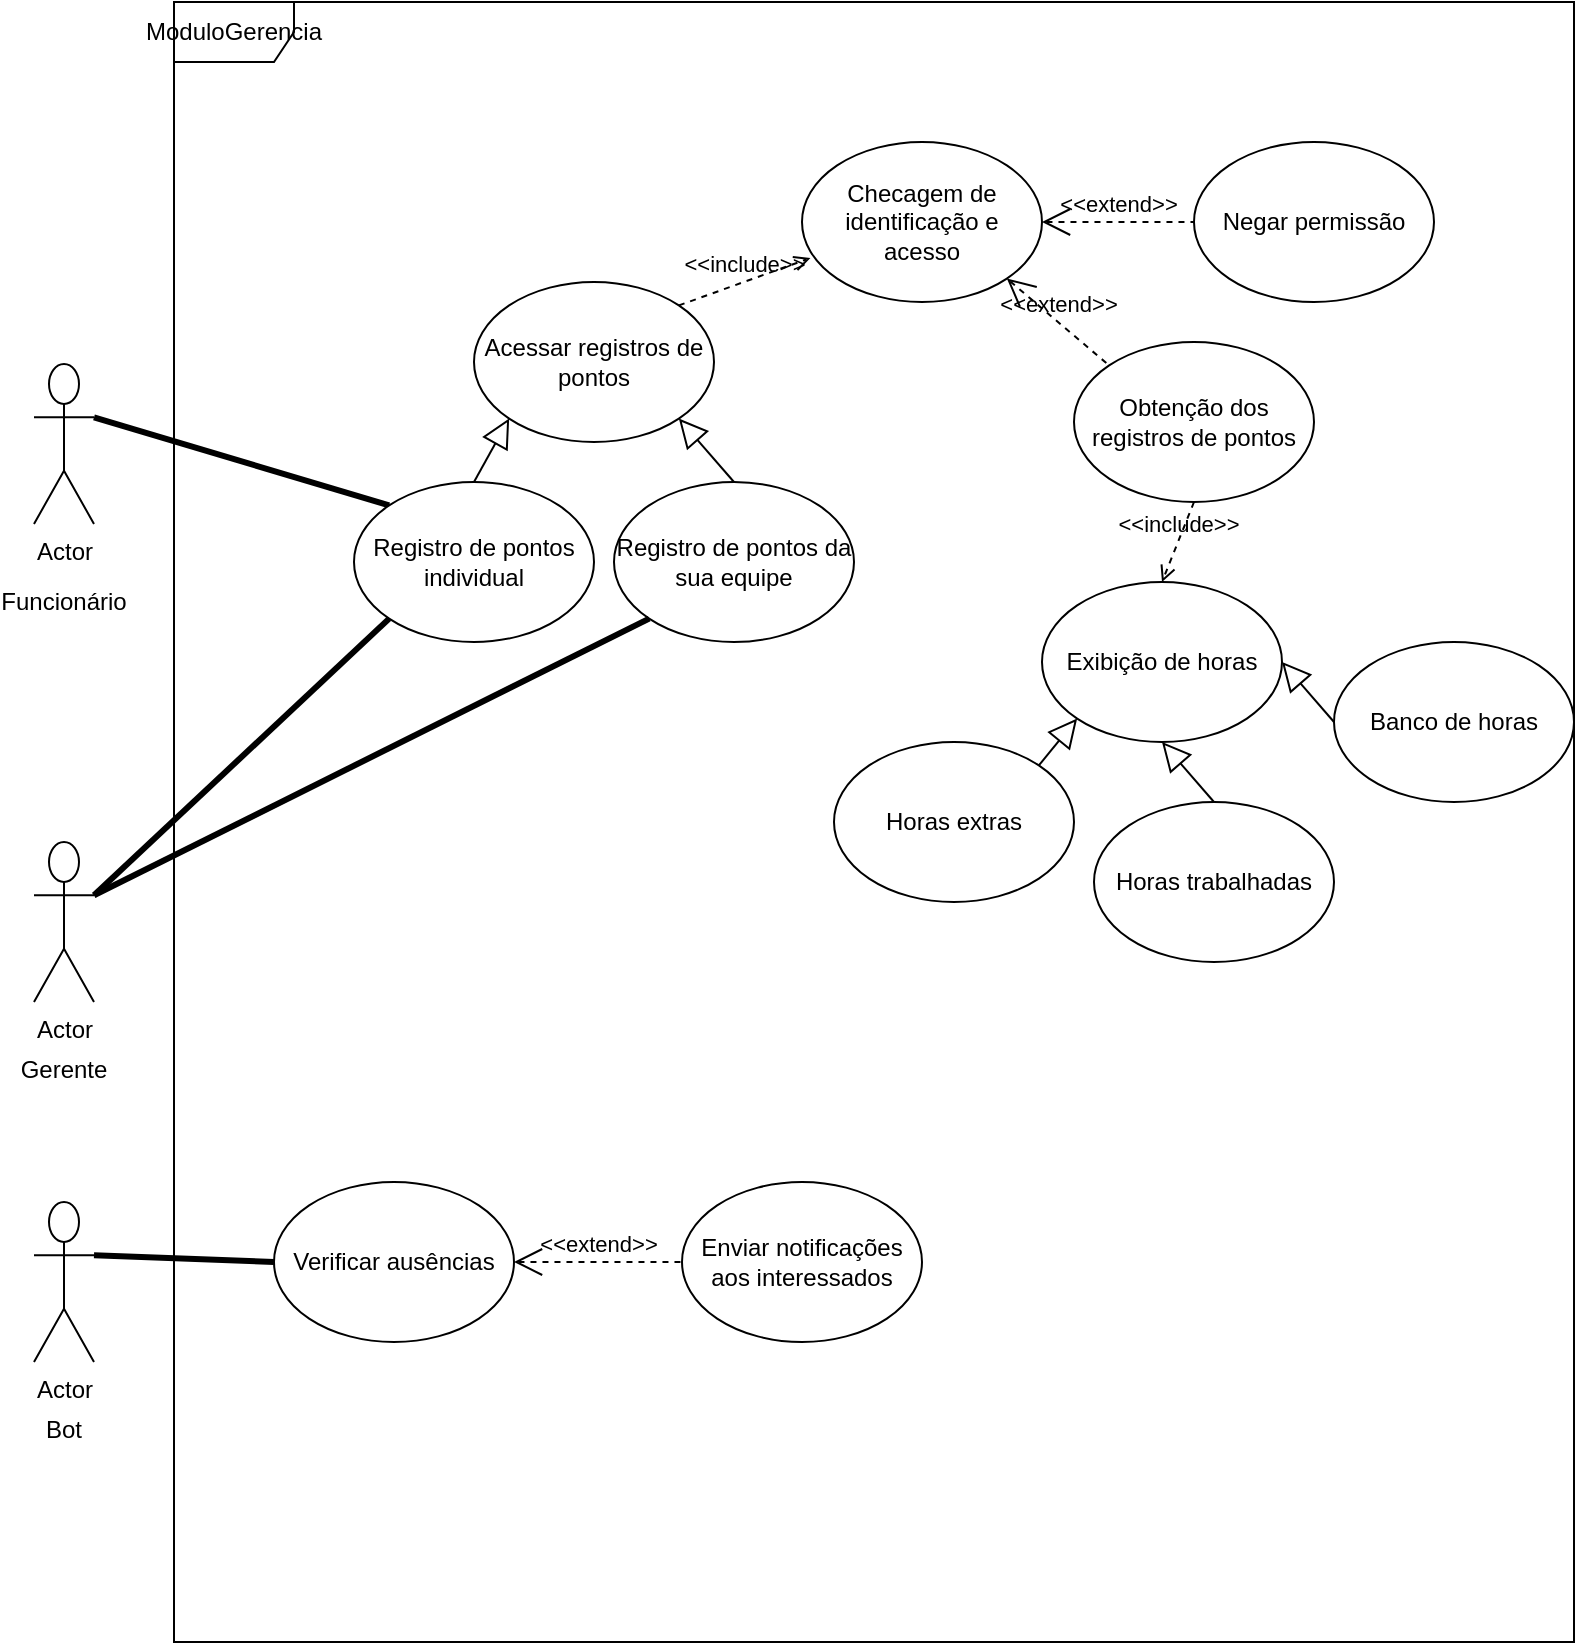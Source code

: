 <mxfile version="14.5.10" type="device"><diagram id="xMt4X_LHy3N_VaBiQdar" name="Page-1"><mxGraphModel dx="1138" dy="511" grid="1" gridSize="10" guides="1" tooltips="1" connect="1" arrows="1" fold="1" page="1" pageScale="1" pageWidth="827" pageHeight="1169" math="0" shadow="0"><root><mxCell id="0"/><mxCell id="1" parent="0"/><mxCell id="_1gRqPf9OUlvjhR0BVZI-4" value="Actor" style="shape=umlActor;verticalLabelPosition=bottom;verticalAlign=top;html=1;outlineConnect=0;" parent="1" vertex="1"><mxGeometry x="30" y="221" width="30" height="80" as="geometry"/></mxCell><mxCell id="g-mYSLrAv-5Q6aC7A1Hs-4" value="" style="endArrow=none;startArrow=none;endFill=0;startFill=0;endSize=8;html=1;verticalAlign=bottom;labelBackgroundColor=none;strokeWidth=3;exitX=1;exitY=0.333;exitDx=0;exitDy=0;exitPerimeter=0;entryX=0;entryY=0;entryDx=0;entryDy=0;" parent="1" source="_1gRqPf9OUlvjhR0BVZI-4" target="48c0xk20tSyRVrcV6fkV-2" edge="1"><mxGeometry width="160" relative="1" as="geometry"><mxPoint x="330" y="200" as="sourcePoint"/><mxPoint x="190" y="160" as="targetPoint"/></mxGeometry></mxCell><mxCell id="g-mYSLrAv-5Q6aC7A1Hs-32" value="Actor" style="shape=umlActor;verticalLabelPosition=bottom;verticalAlign=top;html=1;outlineConnect=0;" parent="1" vertex="1"><mxGeometry x="30" y="460" width="30" height="80" as="geometry"/></mxCell><mxCell id="g-mYSLrAv-5Q6aC7A1Hs-33" value="Gerente" style="text;html=1;strokeColor=none;fillColor=none;align=center;verticalAlign=middle;whiteSpace=wrap;rounded=0;" parent="1" vertex="1"><mxGeometry x="25" y="564" width="40" height="20" as="geometry"/></mxCell><mxCell id="g-mYSLrAv-5Q6aC7A1Hs-34" value="Funcionário" style="text;html=1;strokeColor=none;fillColor=none;align=center;verticalAlign=middle;whiteSpace=wrap;rounded=0;" parent="1" vertex="1"><mxGeometry x="20" y="320" width="50" height="40" as="geometry"/></mxCell><mxCell id="g-mYSLrAv-5Q6aC7A1Hs-37" value="" style="endArrow=none;startArrow=none;endFill=0;startFill=0;endSize=8;html=1;verticalAlign=bottom;labelBackgroundColor=none;strokeWidth=3;exitX=1;exitY=0.333;exitDx=0;exitDy=0;exitPerimeter=0;entryX=0;entryY=1;entryDx=0;entryDy=0;" parent="1" source="g-mYSLrAv-5Q6aC7A1Hs-32" target="48c0xk20tSyRVrcV6fkV-2" edge="1"><mxGeometry width="160" relative="1" as="geometry"><mxPoint x="70" y="257.667" as="sourcePoint"/><mxPoint x="240" y="510" as="targetPoint"/></mxGeometry></mxCell><mxCell id="48c0xk20tSyRVrcV6fkV-1" value="Acessar registros de pontos" style="ellipse;whiteSpace=wrap;html=1;" parent="1" vertex="1"><mxGeometry x="250" y="180" width="120" height="80" as="geometry"/></mxCell><mxCell id="48c0xk20tSyRVrcV6fkV-2" value="Registro de pontos individual" style="ellipse;whiteSpace=wrap;html=1;" parent="1" vertex="1"><mxGeometry x="190" y="280" width="120" height="80" as="geometry"/></mxCell><mxCell id="48c0xk20tSyRVrcV6fkV-3" value="Registro de pontos da sua equipe" style="ellipse;whiteSpace=wrap;html=1;" parent="1" vertex="1"><mxGeometry x="320" y="280" width="120" height="80" as="geometry"/></mxCell><mxCell id="48c0xk20tSyRVrcV6fkV-4" value="" style="edgeStyle=none;html=1;endSize=12;endArrow=block;endFill=0;entryX=0;entryY=1;entryDx=0;entryDy=0;exitX=0.5;exitY=0;exitDx=0;exitDy=0;" parent="1" source="48c0xk20tSyRVrcV6fkV-2" target="48c0xk20tSyRVrcV6fkV-1" edge="1"><mxGeometry width="160" relative="1" as="geometry"><mxPoint x="330" y="320" as="sourcePoint"/><mxPoint x="490" y="320" as="targetPoint"/></mxGeometry></mxCell><mxCell id="48c0xk20tSyRVrcV6fkV-5" value="" style="edgeStyle=none;html=1;endSize=12;endArrow=block;endFill=0;entryX=1;entryY=1;entryDx=0;entryDy=0;exitX=0.5;exitY=0;exitDx=0;exitDy=0;" parent="1" source="48c0xk20tSyRVrcV6fkV-3" target="48c0xk20tSyRVrcV6fkV-1" edge="1"><mxGeometry width="160" relative="1" as="geometry"><mxPoint x="260" y="290" as="sourcePoint"/><mxPoint x="277.574" y="258.284" as="targetPoint"/></mxGeometry></mxCell><mxCell id="48c0xk20tSyRVrcV6fkV-6" value="" style="endArrow=none;startArrow=none;endFill=0;startFill=0;endSize=8;html=1;verticalAlign=bottom;labelBackgroundColor=none;strokeWidth=3;entryX=0;entryY=1;entryDx=0;entryDy=0;exitX=1;exitY=0.333;exitDx=0;exitDy=0;exitPerimeter=0;" parent="1" source="g-mYSLrAv-5Q6aC7A1Hs-32" target="48c0xk20tSyRVrcV6fkV-3" edge="1"><mxGeometry width="160" relative="1" as="geometry"><mxPoint x="60" y="480" as="sourcePoint"/><mxPoint x="217.574" y="358.284" as="targetPoint"/></mxGeometry></mxCell><mxCell id="48c0xk20tSyRVrcV6fkV-7" value="Checagem de identificação e acesso" style="ellipse;whiteSpace=wrap;html=1;" parent="1" vertex="1"><mxGeometry x="414" y="110" width="120" height="80" as="geometry"/></mxCell><mxCell id="48c0xk20tSyRVrcV6fkV-8" value="&amp;lt;&amp;lt;include&amp;gt;&amp;gt;" style="html=1;verticalAlign=bottom;labelBackgroundColor=none;endArrow=open;endFill=0;dashed=1;exitX=1;exitY=0;exitDx=0;exitDy=0;entryX=0.035;entryY=0.725;entryDx=0;entryDy=0;entryPerimeter=0;" parent="1" source="48c0xk20tSyRVrcV6fkV-1" target="48c0xk20tSyRVrcV6fkV-7" edge="1"><mxGeometry width="160" relative="1" as="geometry"><mxPoint x="330" y="310" as="sourcePoint"/><mxPoint x="490" y="310" as="targetPoint"/></mxGeometry></mxCell><mxCell id="48c0xk20tSyRVrcV6fkV-9" value="Obtenção dos registros de pontos" style="ellipse;whiteSpace=wrap;html=1;" parent="1" vertex="1"><mxGeometry x="550" y="210" width="120" height="80" as="geometry"/></mxCell><mxCell id="48c0xk20tSyRVrcV6fkV-10" value="&amp;lt;&amp;lt;extend&amp;gt;&amp;gt;" style="edgeStyle=none;html=1;startArrow=open;endArrow=none;startSize=12;verticalAlign=bottom;dashed=1;labelBackgroundColor=none;entryX=0;entryY=0;entryDx=0;entryDy=0;exitX=1;exitY=1;exitDx=0;exitDy=0;" parent="1" source="48c0xk20tSyRVrcV6fkV-7" target="48c0xk20tSyRVrcV6fkV-9" edge="1"><mxGeometry width="160" relative="1" as="geometry"><mxPoint x="360" y="249.5" as="sourcePoint"/><mxPoint x="520" y="249.5" as="targetPoint"/></mxGeometry></mxCell><mxCell id="48c0xk20tSyRVrcV6fkV-11" value="Negar permissão" style="ellipse;whiteSpace=wrap;html=1;" parent="1" vertex="1"><mxGeometry x="610" y="110" width="120" height="80" as="geometry"/></mxCell><mxCell id="48c0xk20tSyRVrcV6fkV-12" value="&amp;lt;&amp;lt;extend&amp;gt;&amp;gt;" style="edgeStyle=none;html=1;startArrow=open;endArrow=none;startSize=12;verticalAlign=bottom;dashed=1;labelBackgroundColor=none;entryX=0;entryY=0.5;entryDx=0;entryDy=0;exitX=1;exitY=0.5;exitDx=0;exitDy=0;" parent="1" source="48c0xk20tSyRVrcV6fkV-7" target="48c0xk20tSyRVrcV6fkV-11" edge="1"><mxGeometry width="160" relative="1" as="geometry"><mxPoint x="526.426" y="188.284" as="sourcePoint"/><mxPoint x="561.574" y="231.716" as="targetPoint"/></mxGeometry></mxCell><mxCell id="48c0xk20tSyRVrcV6fkV-13" value="Exibição de horas" style="ellipse;whiteSpace=wrap;html=1;" parent="1" vertex="1"><mxGeometry x="534" y="330" width="120" height="80" as="geometry"/></mxCell><mxCell id="48c0xk20tSyRVrcV6fkV-14" value="Horas extras" style="ellipse;whiteSpace=wrap;html=1;" parent="1" vertex="1"><mxGeometry x="430" y="410" width="120" height="80" as="geometry"/></mxCell><mxCell id="48c0xk20tSyRVrcV6fkV-15" value="Horas trabalhadas" style="ellipse;whiteSpace=wrap;html=1;" parent="1" vertex="1"><mxGeometry x="560" y="440" width="120" height="80" as="geometry"/></mxCell><mxCell id="48c0xk20tSyRVrcV6fkV-16" value="Banco de horas" style="ellipse;whiteSpace=wrap;html=1;" parent="1" vertex="1"><mxGeometry x="680" y="360" width="120" height="80" as="geometry"/></mxCell><mxCell id="48c0xk20tSyRVrcV6fkV-17" value="" style="edgeStyle=none;html=1;endSize=12;endArrow=block;endFill=0;entryX=0;entryY=1;entryDx=0;entryDy=0;exitX=1;exitY=0;exitDx=0;exitDy=0;" parent="1" source="48c0xk20tSyRVrcV6fkV-14" target="48c0xk20tSyRVrcV6fkV-13" edge="1"><mxGeometry width="160" relative="1" as="geometry"><mxPoint x="330" y="430" as="sourcePoint"/><mxPoint x="490" y="430" as="targetPoint"/></mxGeometry></mxCell><mxCell id="48c0xk20tSyRVrcV6fkV-18" value="" style="edgeStyle=none;html=1;endSize=12;endArrow=block;endFill=0;exitX=0.5;exitY=0;exitDx=0;exitDy=0;" parent="1" source="48c0xk20tSyRVrcV6fkV-15" edge="1"><mxGeometry width="160" relative="1" as="geometry"><mxPoint x="542.426" y="431.716" as="sourcePoint"/><mxPoint x="594" y="410" as="targetPoint"/></mxGeometry></mxCell><mxCell id="48c0xk20tSyRVrcV6fkV-19" value="" style="edgeStyle=none;html=1;endSize=12;endArrow=block;endFill=0;entryX=1;entryY=0.5;entryDx=0;entryDy=0;exitX=0;exitY=0.5;exitDx=0;exitDy=0;" parent="1" source="48c0xk20tSyRVrcV6fkV-16" target="48c0xk20tSyRVrcV6fkV-13" edge="1"><mxGeometry width="160" relative="1" as="geometry"><mxPoint x="552.426" y="441.716" as="sourcePoint"/><mxPoint x="571.574" y="418.284" as="targetPoint"/></mxGeometry></mxCell><mxCell id="48c0xk20tSyRVrcV6fkV-20" value="&amp;lt;&amp;lt;include&amp;gt;&amp;gt;" style="html=1;verticalAlign=bottom;labelBackgroundColor=none;endArrow=open;endFill=0;dashed=1;entryX=0.5;entryY=0;entryDx=0;entryDy=0;exitX=0.5;exitY=1;exitDx=0;exitDy=0;" parent="1" source="48c0xk20tSyRVrcV6fkV-9" target="48c0xk20tSyRVrcV6fkV-13" edge="1"><mxGeometry width="160" relative="1" as="geometry"><mxPoint x="330" y="330" as="sourcePoint"/><mxPoint x="600" y="320" as="targetPoint"/></mxGeometry></mxCell><mxCell id="48c0xk20tSyRVrcV6fkV-21" value="Actor" style="shape=umlActor;verticalLabelPosition=bottom;verticalAlign=top;html=1;outlineConnect=0;" parent="1" vertex="1"><mxGeometry x="30" y="640" width="30" height="80" as="geometry"/></mxCell><mxCell id="48c0xk20tSyRVrcV6fkV-22" value="Bot" style="text;html=1;strokeColor=none;fillColor=none;align=center;verticalAlign=middle;whiteSpace=wrap;rounded=0;" parent="1" vertex="1"><mxGeometry x="25" y="744" width="40" height="20" as="geometry"/></mxCell><mxCell id="48c0xk20tSyRVrcV6fkV-23" value="Verificar ausências" style="ellipse;whiteSpace=wrap;html=1;" parent="1" vertex="1"><mxGeometry x="150" y="630" width="120" height="80" as="geometry"/></mxCell><mxCell id="48c0xk20tSyRVrcV6fkV-24" value="Enviar notificações aos interessados" style="ellipse;whiteSpace=wrap;html=1;" parent="1" vertex="1"><mxGeometry x="354" y="630" width="120" height="80" as="geometry"/></mxCell><mxCell id="48c0xk20tSyRVrcV6fkV-25" value="&amp;lt;&amp;lt;extend&amp;gt;&amp;gt;" style="edgeStyle=none;html=1;startArrow=open;endArrow=none;startSize=12;verticalAlign=bottom;dashed=1;labelBackgroundColor=none;exitX=1;exitY=0.5;exitDx=0;exitDy=0;entryX=0;entryY=0.5;entryDx=0;entryDy=0;" parent="1" source="48c0xk20tSyRVrcV6fkV-23" target="48c0xk20tSyRVrcV6fkV-24" edge="1"><mxGeometry width="160" relative="1" as="geometry"><mxPoint x="300" y="650" as="sourcePoint"/><mxPoint x="460" y="650" as="targetPoint"/></mxGeometry></mxCell><mxCell id="48c0xk20tSyRVrcV6fkV-26" value="" style="endArrow=none;startArrow=none;endFill=0;startFill=0;endSize=8;html=1;verticalAlign=bottom;labelBackgroundColor=none;strokeWidth=3;entryX=0;entryY=0.5;entryDx=0;entryDy=0;exitX=1;exitY=0.333;exitDx=0;exitDy=0;exitPerimeter=0;" parent="1" source="48c0xk20tSyRVrcV6fkV-21" target="48c0xk20tSyRVrcV6fkV-23" edge="1"><mxGeometry width="160" relative="1" as="geometry"><mxPoint x="70" y="496.667" as="sourcePoint"/><mxPoint x="347.574" y="358.284" as="targetPoint"/></mxGeometry></mxCell><mxCell id="48c0xk20tSyRVrcV6fkV-27" value="ModuloGerencia" style="shape=umlFrame;whiteSpace=wrap;html=1;" parent="1" vertex="1"><mxGeometry x="100" y="40" width="700" height="820" as="geometry"/></mxCell></root></mxGraphModel></diagram></mxfile>